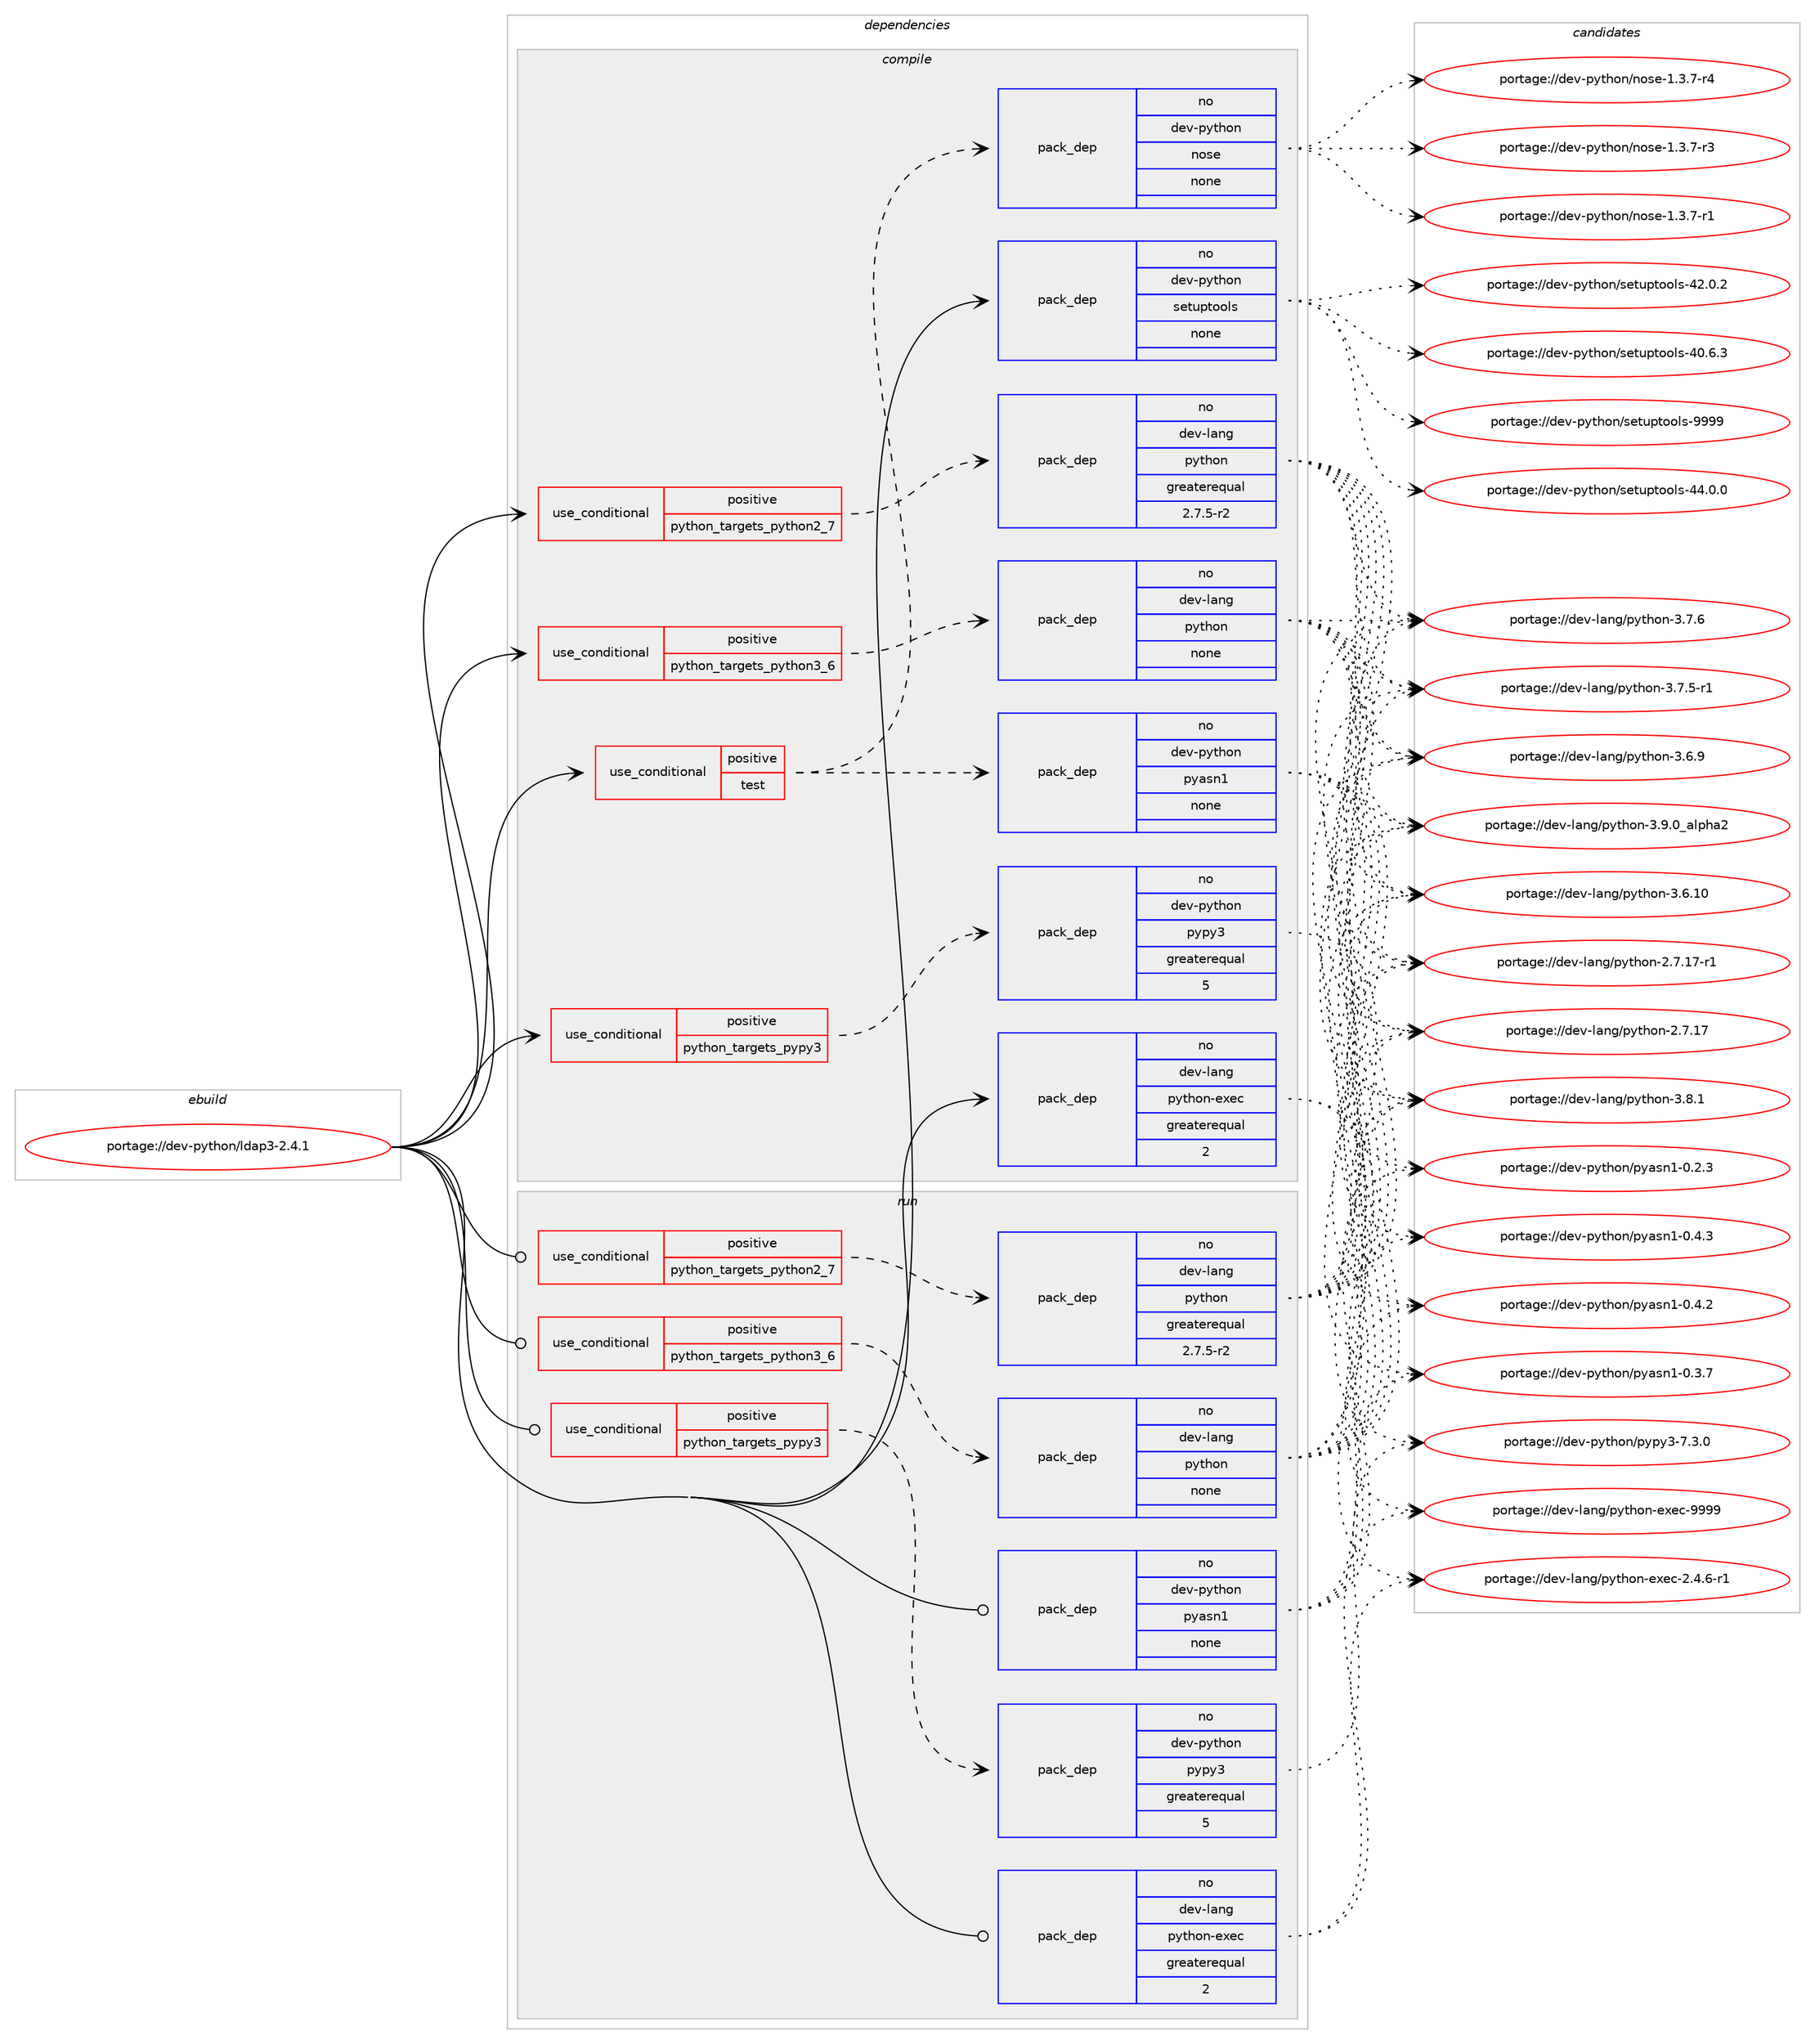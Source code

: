 digraph prolog {

# *************
# Graph options
# *************

newrank=true;
concentrate=true;
compound=true;
graph [rankdir=LR,fontname=Helvetica,fontsize=10,ranksep=1.5];#, ranksep=2.5, nodesep=0.2];
edge  [arrowhead=vee];
node  [fontname=Helvetica,fontsize=10];

# **********
# The ebuild
# **********

subgraph cluster_leftcol {
color=gray;
label=<<i>ebuild</i>>;
id [label="portage://dev-python/ldap3-2.4.1", color=red, width=4, href="../dev-python/ldap3-2.4.1.svg"];
}

# ****************
# The dependencies
# ****************

subgraph cluster_midcol {
color=gray;
label=<<i>dependencies</i>>;
subgraph cluster_compile {
fillcolor="#eeeeee";
style=filled;
label=<<i>compile</i>>;
subgraph cond113562 {
dependency452587 [label=<<TABLE BORDER="0" CELLBORDER="1" CELLSPACING="0" CELLPADDING="4"><TR><TD ROWSPAN="3" CELLPADDING="10">use_conditional</TD></TR><TR><TD>positive</TD></TR><TR><TD>python_targets_pypy3</TD></TR></TABLE>>, shape=none, color=red];
subgraph pack334045 {
dependency452588 [label=<<TABLE BORDER="0" CELLBORDER="1" CELLSPACING="0" CELLPADDING="4" WIDTH="220"><TR><TD ROWSPAN="6" CELLPADDING="30">pack_dep</TD></TR><TR><TD WIDTH="110">no</TD></TR><TR><TD>dev-python</TD></TR><TR><TD>pypy3</TD></TR><TR><TD>greaterequal</TD></TR><TR><TD>5</TD></TR></TABLE>>, shape=none, color=blue];
}
dependency452587:e -> dependency452588:w [weight=20,style="dashed",arrowhead="vee"];
}
id:e -> dependency452587:w [weight=20,style="solid",arrowhead="vee"];
subgraph cond113563 {
dependency452589 [label=<<TABLE BORDER="0" CELLBORDER="1" CELLSPACING="0" CELLPADDING="4"><TR><TD ROWSPAN="3" CELLPADDING="10">use_conditional</TD></TR><TR><TD>positive</TD></TR><TR><TD>python_targets_python2_7</TD></TR></TABLE>>, shape=none, color=red];
subgraph pack334046 {
dependency452590 [label=<<TABLE BORDER="0" CELLBORDER="1" CELLSPACING="0" CELLPADDING="4" WIDTH="220"><TR><TD ROWSPAN="6" CELLPADDING="30">pack_dep</TD></TR><TR><TD WIDTH="110">no</TD></TR><TR><TD>dev-lang</TD></TR><TR><TD>python</TD></TR><TR><TD>greaterequal</TD></TR><TR><TD>2.7.5-r2</TD></TR></TABLE>>, shape=none, color=blue];
}
dependency452589:e -> dependency452590:w [weight=20,style="dashed",arrowhead="vee"];
}
id:e -> dependency452589:w [weight=20,style="solid",arrowhead="vee"];
subgraph cond113564 {
dependency452591 [label=<<TABLE BORDER="0" CELLBORDER="1" CELLSPACING="0" CELLPADDING="4"><TR><TD ROWSPAN="3" CELLPADDING="10">use_conditional</TD></TR><TR><TD>positive</TD></TR><TR><TD>python_targets_python3_6</TD></TR></TABLE>>, shape=none, color=red];
subgraph pack334047 {
dependency452592 [label=<<TABLE BORDER="0" CELLBORDER="1" CELLSPACING="0" CELLPADDING="4" WIDTH="220"><TR><TD ROWSPAN="6" CELLPADDING="30">pack_dep</TD></TR><TR><TD WIDTH="110">no</TD></TR><TR><TD>dev-lang</TD></TR><TR><TD>python</TD></TR><TR><TD>none</TD></TR><TR><TD></TD></TR></TABLE>>, shape=none, color=blue];
}
dependency452591:e -> dependency452592:w [weight=20,style="dashed",arrowhead="vee"];
}
id:e -> dependency452591:w [weight=20,style="solid",arrowhead="vee"];
subgraph cond113565 {
dependency452593 [label=<<TABLE BORDER="0" CELLBORDER="1" CELLSPACING="0" CELLPADDING="4"><TR><TD ROWSPAN="3" CELLPADDING="10">use_conditional</TD></TR><TR><TD>positive</TD></TR><TR><TD>test</TD></TR></TABLE>>, shape=none, color=red];
subgraph pack334048 {
dependency452594 [label=<<TABLE BORDER="0" CELLBORDER="1" CELLSPACING="0" CELLPADDING="4" WIDTH="220"><TR><TD ROWSPAN="6" CELLPADDING="30">pack_dep</TD></TR><TR><TD WIDTH="110">no</TD></TR><TR><TD>dev-python</TD></TR><TR><TD>nose</TD></TR><TR><TD>none</TD></TR><TR><TD></TD></TR></TABLE>>, shape=none, color=blue];
}
dependency452593:e -> dependency452594:w [weight=20,style="dashed",arrowhead="vee"];
subgraph pack334049 {
dependency452595 [label=<<TABLE BORDER="0" CELLBORDER="1" CELLSPACING="0" CELLPADDING="4" WIDTH="220"><TR><TD ROWSPAN="6" CELLPADDING="30">pack_dep</TD></TR><TR><TD WIDTH="110">no</TD></TR><TR><TD>dev-python</TD></TR><TR><TD>pyasn1</TD></TR><TR><TD>none</TD></TR><TR><TD></TD></TR></TABLE>>, shape=none, color=blue];
}
dependency452593:e -> dependency452595:w [weight=20,style="dashed",arrowhead="vee"];
}
id:e -> dependency452593:w [weight=20,style="solid",arrowhead="vee"];
subgraph pack334050 {
dependency452596 [label=<<TABLE BORDER="0" CELLBORDER="1" CELLSPACING="0" CELLPADDING="4" WIDTH="220"><TR><TD ROWSPAN="6" CELLPADDING="30">pack_dep</TD></TR><TR><TD WIDTH="110">no</TD></TR><TR><TD>dev-lang</TD></TR><TR><TD>python-exec</TD></TR><TR><TD>greaterequal</TD></TR><TR><TD>2</TD></TR></TABLE>>, shape=none, color=blue];
}
id:e -> dependency452596:w [weight=20,style="solid",arrowhead="vee"];
subgraph pack334051 {
dependency452597 [label=<<TABLE BORDER="0" CELLBORDER="1" CELLSPACING="0" CELLPADDING="4" WIDTH="220"><TR><TD ROWSPAN="6" CELLPADDING="30">pack_dep</TD></TR><TR><TD WIDTH="110">no</TD></TR><TR><TD>dev-python</TD></TR><TR><TD>setuptools</TD></TR><TR><TD>none</TD></TR><TR><TD></TD></TR></TABLE>>, shape=none, color=blue];
}
id:e -> dependency452597:w [weight=20,style="solid",arrowhead="vee"];
}
subgraph cluster_compileandrun {
fillcolor="#eeeeee";
style=filled;
label=<<i>compile and run</i>>;
}
subgraph cluster_run {
fillcolor="#eeeeee";
style=filled;
label=<<i>run</i>>;
subgraph cond113566 {
dependency452598 [label=<<TABLE BORDER="0" CELLBORDER="1" CELLSPACING="0" CELLPADDING="4"><TR><TD ROWSPAN="3" CELLPADDING="10">use_conditional</TD></TR><TR><TD>positive</TD></TR><TR><TD>python_targets_pypy3</TD></TR></TABLE>>, shape=none, color=red];
subgraph pack334052 {
dependency452599 [label=<<TABLE BORDER="0" CELLBORDER="1" CELLSPACING="0" CELLPADDING="4" WIDTH="220"><TR><TD ROWSPAN="6" CELLPADDING="30">pack_dep</TD></TR><TR><TD WIDTH="110">no</TD></TR><TR><TD>dev-python</TD></TR><TR><TD>pypy3</TD></TR><TR><TD>greaterequal</TD></TR><TR><TD>5</TD></TR></TABLE>>, shape=none, color=blue];
}
dependency452598:e -> dependency452599:w [weight=20,style="dashed",arrowhead="vee"];
}
id:e -> dependency452598:w [weight=20,style="solid",arrowhead="odot"];
subgraph cond113567 {
dependency452600 [label=<<TABLE BORDER="0" CELLBORDER="1" CELLSPACING="0" CELLPADDING="4"><TR><TD ROWSPAN="3" CELLPADDING="10">use_conditional</TD></TR><TR><TD>positive</TD></TR><TR><TD>python_targets_python2_7</TD></TR></TABLE>>, shape=none, color=red];
subgraph pack334053 {
dependency452601 [label=<<TABLE BORDER="0" CELLBORDER="1" CELLSPACING="0" CELLPADDING="4" WIDTH="220"><TR><TD ROWSPAN="6" CELLPADDING="30">pack_dep</TD></TR><TR><TD WIDTH="110">no</TD></TR><TR><TD>dev-lang</TD></TR><TR><TD>python</TD></TR><TR><TD>greaterequal</TD></TR><TR><TD>2.7.5-r2</TD></TR></TABLE>>, shape=none, color=blue];
}
dependency452600:e -> dependency452601:w [weight=20,style="dashed",arrowhead="vee"];
}
id:e -> dependency452600:w [weight=20,style="solid",arrowhead="odot"];
subgraph cond113568 {
dependency452602 [label=<<TABLE BORDER="0" CELLBORDER="1" CELLSPACING="0" CELLPADDING="4"><TR><TD ROWSPAN="3" CELLPADDING="10">use_conditional</TD></TR><TR><TD>positive</TD></TR><TR><TD>python_targets_python3_6</TD></TR></TABLE>>, shape=none, color=red];
subgraph pack334054 {
dependency452603 [label=<<TABLE BORDER="0" CELLBORDER="1" CELLSPACING="0" CELLPADDING="4" WIDTH="220"><TR><TD ROWSPAN="6" CELLPADDING="30">pack_dep</TD></TR><TR><TD WIDTH="110">no</TD></TR><TR><TD>dev-lang</TD></TR><TR><TD>python</TD></TR><TR><TD>none</TD></TR><TR><TD></TD></TR></TABLE>>, shape=none, color=blue];
}
dependency452602:e -> dependency452603:w [weight=20,style="dashed",arrowhead="vee"];
}
id:e -> dependency452602:w [weight=20,style="solid",arrowhead="odot"];
subgraph pack334055 {
dependency452604 [label=<<TABLE BORDER="0" CELLBORDER="1" CELLSPACING="0" CELLPADDING="4" WIDTH="220"><TR><TD ROWSPAN="6" CELLPADDING="30">pack_dep</TD></TR><TR><TD WIDTH="110">no</TD></TR><TR><TD>dev-lang</TD></TR><TR><TD>python-exec</TD></TR><TR><TD>greaterequal</TD></TR><TR><TD>2</TD></TR></TABLE>>, shape=none, color=blue];
}
id:e -> dependency452604:w [weight=20,style="solid",arrowhead="odot"];
subgraph pack334056 {
dependency452605 [label=<<TABLE BORDER="0" CELLBORDER="1" CELLSPACING="0" CELLPADDING="4" WIDTH="220"><TR><TD ROWSPAN="6" CELLPADDING="30">pack_dep</TD></TR><TR><TD WIDTH="110">no</TD></TR><TR><TD>dev-python</TD></TR><TR><TD>pyasn1</TD></TR><TR><TD>none</TD></TR><TR><TD></TD></TR></TABLE>>, shape=none, color=blue];
}
id:e -> dependency452605:w [weight=20,style="solid",arrowhead="odot"];
}
}

# **************
# The candidates
# **************

subgraph cluster_choices {
rank=same;
color=gray;
label=<<i>candidates</i>>;

subgraph choice334045 {
color=black;
nodesep=1;
choice100101118451121211161041111104711212111212151455546514648 [label="portage://dev-python/pypy3-7.3.0", color=red, width=4,href="../dev-python/pypy3-7.3.0.svg"];
dependency452588:e -> choice100101118451121211161041111104711212111212151455546514648:w [style=dotted,weight="100"];
}
subgraph choice334046 {
color=black;
nodesep=1;
choice10010111845108971101034711212111610411111045514657464895971081121049750 [label="portage://dev-lang/python-3.9.0_alpha2", color=red, width=4,href="../dev-lang/python-3.9.0_alpha2.svg"];
choice100101118451089711010347112121116104111110455146564649 [label="portage://dev-lang/python-3.8.1", color=red, width=4,href="../dev-lang/python-3.8.1.svg"];
choice100101118451089711010347112121116104111110455146554654 [label="portage://dev-lang/python-3.7.6", color=red, width=4,href="../dev-lang/python-3.7.6.svg"];
choice1001011184510897110103471121211161041111104551465546534511449 [label="portage://dev-lang/python-3.7.5-r1", color=red, width=4,href="../dev-lang/python-3.7.5-r1.svg"];
choice100101118451089711010347112121116104111110455146544657 [label="portage://dev-lang/python-3.6.9", color=red, width=4,href="../dev-lang/python-3.6.9.svg"];
choice10010111845108971101034711212111610411111045514654464948 [label="portage://dev-lang/python-3.6.10", color=red, width=4,href="../dev-lang/python-3.6.10.svg"];
choice100101118451089711010347112121116104111110455046554649554511449 [label="portage://dev-lang/python-2.7.17-r1", color=red, width=4,href="../dev-lang/python-2.7.17-r1.svg"];
choice10010111845108971101034711212111610411111045504655464955 [label="portage://dev-lang/python-2.7.17", color=red, width=4,href="../dev-lang/python-2.7.17.svg"];
dependency452590:e -> choice10010111845108971101034711212111610411111045514657464895971081121049750:w [style=dotted,weight="100"];
dependency452590:e -> choice100101118451089711010347112121116104111110455146564649:w [style=dotted,weight="100"];
dependency452590:e -> choice100101118451089711010347112121116104111110455146554654:w [style=dotted,weight="100"];
dependency452590:e -> choice1001011184510897110103471121211161041111104551465546534511449:w [style=dotted,weight="100"];
dependency452590:e -> choice100101118451089711010347112121116104111110455146544657:w [style=dotted,weight="100"];
dependency452590:e -> choice10010111845108971101034711212111610411111045514654464948:w [style=dotted,weight="100"];
dependency452590:e -> choice100101118451089711010347112121116104111110455046554649554511449:w [style=dotted,weight="100"];
dependency452590:e -> choice10010111845108971101034711212111610411111045504655464955:w [style=dotted,weight="100"];
}
subgraph choice334047 {
color=black;
nodesep=1;
choice10010111845108971101034711212111610411111045514657464895971081121049750 [label="portage://dev-lang/python-3.9.0_alpha2", color=red, width=4,href="../dev-lang/python-3.9.0_alpha2.svg"];
choice100101118451089711010347112121116104111110455146564649 [label="portage://dev-lang/python-3.8.1", color=red, width=4,href="../dev-lang/python-3.8.1.svg"];
choice100101118451089711010347112121116104111110455146554654 [label="portage://dev-lang/python-3.7.6", color=red, width=4,href="../dev-lang/python-3.7.6.svg"];
choice1001011184510897110103471121211161041111104551465546534511449 [label="portage://dev-lang/python-3.7.5-r1", color=red, width=4,href="../dev-lang/python-3.7.5-r1.svg"];
choice100101118451089711010347112121116104111110455146544657 [label="portage://dev-lang/python-3.6.9", color=red, width=4,href="../dev-lang/python-3.6.9.svg"];
choice10010111845108971101034711212111610411111045514654464948 [label="portage://dev-lang/python-3.6.10", color=red, width=4,href="../dev-lang/python-3.6.10.svg"];
choice100101118451089711010347112121116104111110455046554649554511449 [label="portage://dev-lang/python-2.7.17-r1", color=red, width=4,href="../dev-lang/python-2.7.17-r1.svg"];
choice10010111845108971101034711212111610411111045504655464955 [label="portage://dev-lang/python-2.7.17", color=red, width=4,href="../dev-lang/python-2.7.17.svg"];
dependency452592:e -> choice10010111845108971101034711212111610411111045514657464895971081121049750:w [style=dotted,weight="100"];
dependency452592:e -> choice100101118451089711010347112121116104111110455146564649:w [style=dotted,weight="100"];
dependency452592:e -> choice100101118451089711010347112121116104111110455146554654:w [style=dotted,weight="100"];
dependency452592:e -> choice1001011184510897110103471121211161041111104551465546534511449:w [style=dotted,weight="100"];
dependency452592:e -> choice100101118451089711010347112121116104111110455146544657:w [style=dotted,weight="100"];
dependency452592:e -> choice10010111845108971101034711212111610411111045514654464948:w [style=dotted,weight="100"];
dependency452592:e -> choice100101118451089711010347112121116104111110455046554649554511449:w [style=dotted,weight="100"];
dependency452592:e -> choice10010111845108971101034711212111610411111045504655464955:w [style=dotted,weight="100"];
}
subgraph choice334048 {
color=black;
nodesep=1;
choice10010111845112121116104111110471101111151014549465146554511452 [label="portage://dev-python/nose-1.3.7-r4", color=red, width=4,href="../dev-python/nose-1.3.7-r4.svg"];
choice10010111845112121116104111110471101111151014549465146554511451 [label="portage://dev-python/nose-1.3.7-r3", color=red, width=4,href="../dev-python/nose-1.3.7-r3.svg"];
choice10010111845112121116104111110471101111151014549465146554511449 [label="portage://dev-python/nose-1.3.7-r1", color=red, width=4,href="../dev-python/nose-1.3.7-r1.svg"];
dependency452594:e -> choice10010111845112121116104111110471101111151014549465146554511452:w [style=dotted,weight="100"];
dependency452594:e -> choice10010111845112121116104111110471101111151014549465146554511451:w [style=dotted,weight="100"];
dependency452594:e -> choice10010111845112121116104111110471101111151014549465146554511449:w [style=dotted,weight="100"];
}
subgraph choice334049 {
color=black;
nodesep=1;
choice10010111845112121116104111110471121219711511049454846524651 [label="portage://dev-python/pyasn1-0.4.3", color=red, width=4,href="../dev-python/pyasn1-0.4.3.svg"];
choice10010111845112121116104111110471121219711511049454846524650 [label="portage://dev-python/pyasn1-0.4.2", color=red, width=4,href="../dev-python/pyasn1-0.4.2.svg"];
choice10010111845112121116104111110471121219711511049454846514655 [label="portage://dev-python/pyasn1-0.3.7", color=red, width=4,href="../dev-python/pyasn1-0.3.7.svg"];
choice10010111845112121116104111110471121219711511049454846504651 [label="portage://dev-python/pyasn1-0.2.3", color=red, width=4,href="../dev-python/pyasn1-0.2.3.svg"];
dependency452595:e -> choice10010111845112121116104111110471121219711511049454846524651:w [style=dotted,weight="100"];
dependency452595:e -> choice10010111845112121116104111110471121219711511049454846524650:w [style=dotted,weight="100"];
dependency452595:e -> choice10010111845112121116104111110471121219711511049454846514655:w [style=dotted,weight="100"];
dependency452595:e -> choice10010111845112121116104111110471121219711511049454846504651:w [style=dotted,weight="100"];
}
subgraph choice334050 {
color=black;
nodesep=1;
choice10010111845108971101034711212111610411111045101120101994557575757 [label="portage://dev-lang/python-exec-9999", color=red, width=4,href="../dev-lang/python-exec-9999.svg"];
choice10010111845108971101034711212111610411111045101120101994550465246544511449 [label="portage://dev-lang/python-exec-2.4.6-r1", color=red, width=4,href="../dev-lang/python-exec-2.4.6-r1.svg"];
dependency452596:e -> choice10010111845108971101034711212111610411111045101120101994557575757:w [style=dotted,weight="100"];
dependency452596:e -> choice10010111845108971101034711212111610411111045101120101994550465246544511449:w [style=dotted,weight="100"];
}
subgraph choice334051 {
color=black;
nodesep=1;
choice10010111845112121116104111110471151011161171121161111111081154557575757 [label="portage://dev-python/setuptools-9999", color=red, width=4,href="../dev-python/setuptools-9999.svg"];
choice100101118451121211161041111104711510111611711211611111110811545525246484648 [label="portage://dev-python/setuptools-44.0.0", color=red, width=4,href="../dev-python/setuptools-44.0.0.svg"];
choice100101118451121211161041111104711510111611711211611111110811545525046484650 [label="portage://dev-python/setuptools-42.0.2", color=red, width=4,href="../dev-python/setuptools-42.0.2.svg"];
choice100101118451121211161041111104711510111611711211611111110811545524846544651 [label="portage://dev-python/setuptools-40.6.3", color=red, width=4,href="../dev-python/setuptools-40.6.3.svg"];
dependency452597:e -> choice10010111845112121116104111110471151011161171121161111111081154557575757:w [style=dotted,weight="100"];
dependency452597:e -> choice100101118451121211161041111104711510111611711211611111110811545525246484648:w [style=dotted,weight="100"];
dependency452597:e -> choice100101118451121211161041111104711510111611711211611111110811545525046484650:w [style=dotted,weight="100"];
dependency452597:e -> choice100101118451121211161041111104711510111611711211611111110811545524846544651:w [style=dotted,weight="100"];
}
subgraph choice334052 {
color=black;
nodesep=1;
choice100101118451121211161041111104711212111212151455546514648 [label="portage://dev-python/pypy3-7.3.0", color=red, width=4,href="../dev-python/pypy3-7.3.0.svg"];
dependency452599:e -> choice100101118451121211161041111104711212111212151455546514648:w [style=dotted,weight="100"];
}
subgraph choice334053 {
color=black;
nodesep=1;
choice10010111845108971101034711212111610411111045514657464895971081121049750 [label="portage://dev-lang/python-3.9.0_alpha2", color=red, width=4,href="../dev-lang/python-3.9.0_alpha2.svg"];
choice100101118451089711010347112121116104111110455146564649 [label="portage://dev-lang/python-3.8.1", color=red, width=4,href="../dev-lang/python-3.8.1.svg"];
choice100101118451089711010347112121116104111110455146554654 [label="portage://dev-lang/python-3.7.6", color=red, width=4,href="../dev-lang/python-3.7.6.svg"];
choice1001011184510897110103471121211161041111104551465546534511449 [label="portage://dev-lang/python-3.7.5-r1", color=red, width=4,href="../dev-lang/python-3.7.5-r1.svg"];
choice100101118451089711010347112121116104111110455146544657 [label="portage://dev-lang/python-3.6.9", color=red, width=4,href="../dev-lang/python-3.6.9.svg"];
choice10010111845108971101034711212111610411111045514654464948 [label="portage://dev-lang/python-3.6.10", color=red, width=4,href="../dev-lang/python-3.6.10.svg"];
choice100101118451089711010347112121116104111110455046554649554511449 [label="portage://dev-lang/python-2.7.17-r1", color=red, width=4,href="../dev-lang/python-2.7.17-r1.svg"];
choice10010111845108971101034711212111610411111045504655464955 [label="portage://dev-lang/python-2.7.17", color=red, width=4,href="../dev-lang/python-2.7.17.svg"];
dependency452601:e -> choice10010111845108971101034711212111610411111045514657464895971081121049750:w [style=dotted,weight="100"];
dependency452601:e -> choice100101118451089711010347112121116104111110455146564649:w [style=dotted,weight="100"];
dependency452601:e -> choice100101118451089711010347112121116104111110455146554654:w [style=dotted,weight="100"];
dependency452601:e -> choice1001011184510897110103471121211161041111104551465546534511449:w [style=dotted,weight="100"];
dependency452601:e -> choice100101118451089711010347112121116104111110455146544657:w [style=dotted,weight="100"];
dependency452601:e -> choice10010111845108971101034711212111610411111045514654464948:w [style=dotted,weight="100"];
dependency452601:e -> choice100101118451089711010347112121116104111110455046554649554511449:w [style=dotted,weight="100"];
dependency452601:e -> choice10010111845108971101034711212111610411111045504655464955:w [style=dotted,weight="100"];
}
subgraph choice334054 {
color=black;
nodesep=1;
choice10010111845108971101034711212111610411111045514657464895971081121049750 [label="portage://dev-lang/python-3.9.0_alpha2", color=red, width=4,href="../dev-lang/python-3.9.0_alpha2.svg"];
choice100101118451089711010347112121116104111110455146564649 [label="portage://dev-lang/python-3.8.1", color=red, width=4,href="../dev-lang/python-3.8.1.svg"];
choice100101118451089711010347112121116104111110455146554654 [label="portage://dev-lang/python-3.7.6", color=red, width=4,href="../dev-lang/python-3.7.6.svg"];
choice1001011184510897110103471121211161041111104551465546534511449 [label="portage://dev-lang/python-3.7.5-r1", color=red, width=4,href="../dev-lang/python-3.7.5-r1.svg"];
choice100101118451089711010347112121116104111110455146544657 [label="portage://dev-lang/python-3.6.9", color=red, width=4,href="../dev-lang/python-3.6.9.svg"];
choice10010111845108971101034711212111610411111045514654464948 [label="portage://dev-lang/python-3.6.10", color=red, width=4,href="../dev-lang/python-3.6.10.svg"];
choice100101118451089711010347112121116104111110455046554649554511449 [label="portage://dev-lang/python-2.7.17-r1", color=red, width=4,href="../dev-lang/python-2.7.17-r1.svg"];
choice10010111845108971101034711212111610411111045504655464955 [label="portage://dev-lang/python-2.7.17", color=red, width=4,href="../dev-lang/python-2.7.17.svg"];
dependency452603:e -> choice10010111845108971101034711212111610411111045514657464895971081121049750:w [style=dotted,weight="100"];
dependency452603:e -> choice100101118451089711010347112121116104111110455146564649:w [style=dotted,weight="100"];
dependency452603:e -> choice100101118451089711010347112121116104111110455146554654:w [style=dotted,weight="100"];
dependency452603:e -> choice1001011184510897110103471121211161041111104551465546534511449:w [style=dotted,weight="100"];
dependency452603:e -> choice100101118451089711010347112121116104111110455146544657:w [style=dotted,weight="100"];
dependency452603:e -> choice10010111845108971101034711212111610411111045514654464948:w [style=dotted,weight="100"];
dependency452603:e -> choice100101118451089711010347112121116104111110455046554649554511449:w [style=dotted,weight="100"];
dependency452603:e -> choice10010111845108971101034711212111610411111045504655464955:w [style=dotted,weight="100"];
}
subgraph choice334055 {
color=black;
nodesep=1;
choice10010111845108971101034711212111610411111045101120101994557575757 [label="portage://dev-lang/python-exec-9999", color=red, width=4,href="../dev-lang/python-exec-9999.svg"];
choice10010111845108971101034711212111610411111045101120101994550465246544511449 [label="portage://dev-lang/python-exec-2.4.6-r1", color=red, width=4,href="../dev-lang/python-exec-2.4.6-r1.svg"];
dependency452604:e -> choice10010111845108971101034711212111610411111045101120101994557575757:w [style=dotted,weight="100"];
dependency452604:e -> choice10010111845108971101034711212111610411111045101120101994550465246544511449:w [style=dotted,weight="100"];
}
subgraph choice334056 {
color=black;
nodesep=1;
choice10010111845112121116104111110471121219711511049454846524651 [label="portage://dev-python/pyasn1-0.4.3", color=red, width=4,href="../dev-python/pyasn1-0.4.3.svg"];
choice10010111845112121116104111110471121219711511049454846524650 [label="portage://dev-python/pyasn1-0.4.2", color=red, width=4,href="../dev-python/pyasn1-0.4.2.svg"];
choice10010111845112121116104111110471121219711511049454846514655 [label="portage://dev-python/pyasn1-0.3.7", color=red, width=4,href="../dev-python/pyasn1-0.3.7.svg"];
choice10010111845112121116104111110471121219711511049454846504651 [label="portage://dev-python/pyasn1-0.2.3", color=red, width=4,href="../dev-python/pyasn1-0.2.3.svg"];
dependency452605:e -> choice10010111845112121116104111110471121219711511049454846524651:w [style=dotted,weight="100"];
dependency452605:e -> choice10010111845112121116104111110471121219711511049454846524650:w [style=dotted,weight="100"];
dependency452605:e -> choice10010111845112121116104111110471121219711511049454846514655:w [style=dotted,weight="100"];
dependency452605:e -> choice10010111845112121116104111110471121219711511049454846504651:w [style=dotted,weight="100"];
}
}

}
